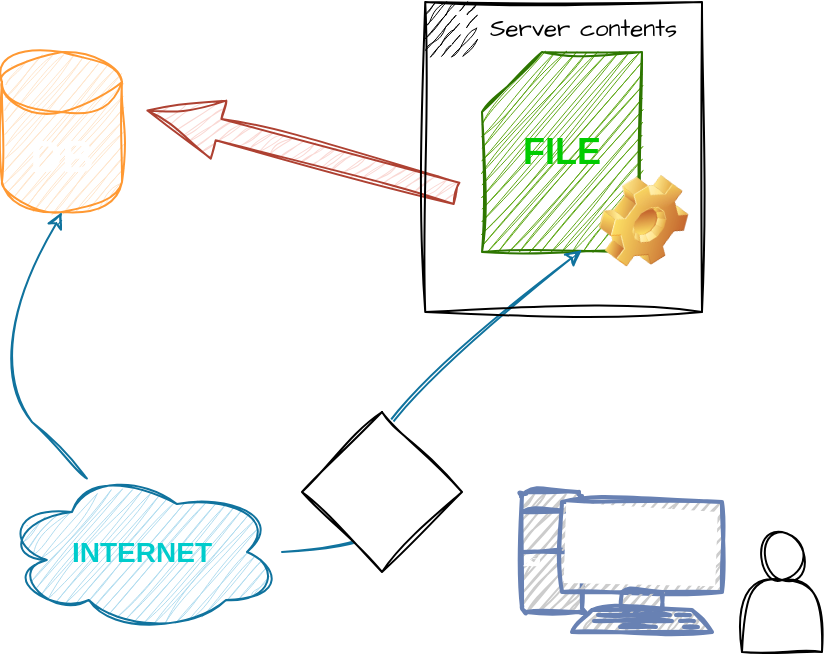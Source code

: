 <mxfile>
    <diagram id="mB5ydW78VJh6MIIuK2Tc" name="Page-1">
        <mxGraphModel dx="554" dy="644" grid="1" gridSize="10" guides="1" tooltips="1" connect="1" arrows="1" fold="1" page="1" pageScale="1" pageWidth="850" pageHeight="1100" background="none" math="0" shadow="0">
            <root>
                <mxCell id="0"/>
                <mxCell id="1" parent="0"/>
                <mxCell id="2" value="&lt;font style=&quot;font-size: 22px;&quot; color=&quot;#ffffff&quot;&gt;&lt;b&gt;DB&lt;/b&gt;&lt;/font&gt;" style="shape=cylinder3;whiteSpace=wrap;html=1;boundedLbl=1;backgroundOutline=1;size=15;fillColor=#ffe6cc;strokeColor=#FF9933;sketch=1;curveFitting=1;jiggle=2;" parent="1" vertex="1">
                    <mxGeometry x="100" y="110" width="60" height="80" as="geometry"/>
                </mxCell>
                <mxCell id="3" value="&lt;b&gt;&lt;font color=&quot;#00cc00&quot; style=&quot;font-size: 18px;&quot;&gt;FILE&lt;/font&gt;&lt;/b&gt;" style="shape=card;whiteSpace=wrap;html=1;fillColor=#60a917;fontColor=#ffffff;strokeColor=#2D7600;sketch=1;curveFitting=1;jiggle=2;" parent="1" vertex="1">
                    <mxGeometry x="340" y="110" width="80" height="100" as="geometry"/>
                </mxCell>
                <mxCell id="4" value="&lt;b&gt;&lt;font color=&quot;#00cccc&quot; style=&quot;font-size: 14px;&quot;&gt;INTERNET&lt;/font&gt;&lt;/b&gt;" style="ellipse;shape=cloud;whiteSpace=wrap;html=1;fillColor=#b1ddf0;strokeColor=#10739e;sketch=1;curveFitting=1;jiggle=2;" parent="1" vertex="1">
                    <mxGeometry x="100" y="320" width="140" height="80" as="geometry"/>
                </mxCell>
                <mxCell id="5" value="" style="curved=1;endArrow=classic;html=1;entryX=0.625;entryY=0.99;entryDx=0;entryDy=0;entryPerimeter=0;flowAnimation=1;sketch=1;curveFitting=1;jiggle=2;fillColor=#b1ddf0;strokeColor=#10739e;" parent="1" source="4" target="3" edge="1">
                    <mxGeometry width="50" height="50" relative="1" as="geometry">
                        <mxPoint x="260" y="360" as="sourcePoint"/>
                        <mxPoint x="310" y="310" as="targetPoint"/>
                        <Array as="points">
                            <mxPoint x="310" y="360"/>
                            <mxPoint x="260" y="310"/>
                        </Array>
                    </mxGeometry>
                </mxCell>
                <mxCell id="8" value="" style="curved=1;endArrow=classic;html=1;hachureGap=4;fontFamily=Architects Daughter;fontSource=https%3A%2F%2Ffonts.googleapis.com%2Fcss%3Ffamily%3DArchitects%2BDaughter;fontSize=14;fontColor=#00CCCC;entryX=0.5;entryY=1;entryDx=0;entryDy=0;entryPerimeter=0;fillColor=#b1ddf0;strokeColor=#10739e;sketch=1;curveFitting=1;jiggle=2;" parent="1" source="4" target="2" edge="1">
                    <mxGeometry width="50" height="50" relative="1" as="geometry">
                        <mxPoint x="90" y="320" as="sourcePoint"/>
                        <mxPoint x="140" y="270" as="targetPoint"/>
                        <Array as="points">
                            <mxPoint x="140" y="320"/>
                            <mxPoint x="90" y="270"/>
                        </Array>
                    </mxGeometry>
                </mxCell>
                <mxCell id="9" value="" style="shape=image;html=1;verticalLabelPosition=bottom;verticalAlign=top;imageAspect=1;aspect=fixed;image=img/clipart/Gear_128x128.png;hachureGap=4;fontFamily=Architects Daughter;fontSource=https%3A%2F%2Ffonts.googleapis.com%2Fcss%3Ffamily%3DArchitects%2BDaughter;fontSize=14;fontColor=#00CCCC;sketch=1;curveFitting=1;jiggle=2;rotation=15;" parent="1" vertex="1">
                    <mxGeometry x="400" y="170" width="41.62" height="48.83" as="geometry"/>
                </mxCell>
                <mxCell id="10" value="" style="shape=singleArrow;direction=west;whiteSpace=wrap;html=1;hachureGap=4;fontFamily=Architects Daughter;fontSource=https%3A%2F%2Ffonts.googleapis.com%2Fcss%3Ffamily%3DArchitects%2BDaughter;fontSize=14;arrowWidth=0.367;arrowSize=0.23;fillColor=#fad9d5;strokeColor=#ae4132;rotation=15;sketch=1;curveFitting=1;jiggle=2;" parent="1" vertex="1">
                    <mxGeometry x="170" y="145" width="160" height="30" as="geometry"/>
                </mxCell>
                <mxCell id="12" value="Server contents" style="points=[[0,0],[0.25,0],[0.5,0],[0.75,0],[1,0],[1,0.25],[1,0.5],[1,0.75],[1,1],[0.75,1],[0.5,1],[0.25,1],[0,1],[0,0.75],[0,0.5],[0,0.25]];outlineConnect=0;html=1;whiteSpace=wrap;fontSize=12;fontStyle=0;container=1;pointerEvents=0;collapsible=0;recursiveResize=0;shape=mxgraph.aws4.group;grIcon=mxgraph.aws4.group_on_premise;verticalAlign=top;align=left;spacingLeft=30;dashed=0;hachureGap=4;fontFamily=Architects Daughter;fontSource=https%3A%2F%2Ffonts.googleapis.com%2Fcss%3Ffamily%3DArchitects%2BDaughter;sketch=1;curveFitting=1;jiggle=2;fillColor=none;" parent="1" vertex="1">
                    <mxGeometry x="311.62" y="85" width="138.38" height="155" as="geometry"/>
                </mxCell>
                <mxCell id="16" value="" style="shape=actor;whiteSpace=wrap;html=1;hachureGap=4;fontFamily=Architects Daughter;fontSource=https%3A%2F%2Ffonts.googleapis.com%2Fcss%3Ffamily%3DArchitects%2BDaughter;fontSize=14;fontColor=#00CCCC;sketch=1;curveFitting=1;jiggle=2;" parent="1" vertex="1">
                    <mxGeometry x="470" y="350" width="40" height="60" as="geometry"/>
                </mxCell>
                <mxCell id="18" value="" style="fontColor=#0066CC;verticalAlign=top;verticalLabelPosition=bottom;labelPosition=center;align=center;html=1;outlineConnect=0;fillColor=#CCCCCC;strokeColor=#6881B3;gradientColor=none;gradientDirection=north;strokeWidth=2;shape=mxgraph.networks.pc;hachureGap=4;fontFamily=Architects Daughter;fontSource=https%3A%2F%2Ffonts.googleapis.com%2Fcss%3Ffamily%3DArchitects%2BDaughter;fontSize=14;sketch=1;curveFitting=1;jiggle=2;" parent="1" vertex="1">
                    <mxGeometry x="360" y="330" width="100" height="70" as="geometry"/>
                </mxCell>
                <mxCell id="19" value="" style="rhombus;whiteSpace=wrap;html=1;sketch=1;hachureGap=4;jiggle=2;curveFitting=1;fontFamily=Architects Daughter;fontSource=https%3A%2F%2Ffonts.googleapis.com%2Fcss%3Ffamily%3DArchitects%2BDaughter;fontSize=20;" vertex="1" parent="1">
                    <mxGeometry x="250" y="290" width="80" height="80" as="geometry"/>
                </mxCell>
            </root>
        </mxGraphModel>
    </diagram>
</mxfile>